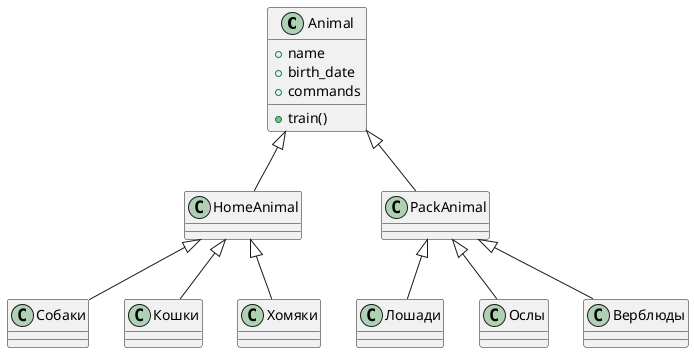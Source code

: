 @startuml
class Animal {
    +name
    +birth_date
    +commands
    +train()
}
class HomeAnimal {}
class PackAnimal {}

Animal <|-- HomeAnimal
Animal <|-- PackAnimal

HomeAnimal <|-- "Собаки"
HomeAnimal <|-- "Кошки"
HomeAnimal <|-- "Хомяки"

PackAnimal <|-- "Лошади"
PackAnimal <|-- "Ослы"
PackAnimal <|-- "Верблюды"
@enduml
